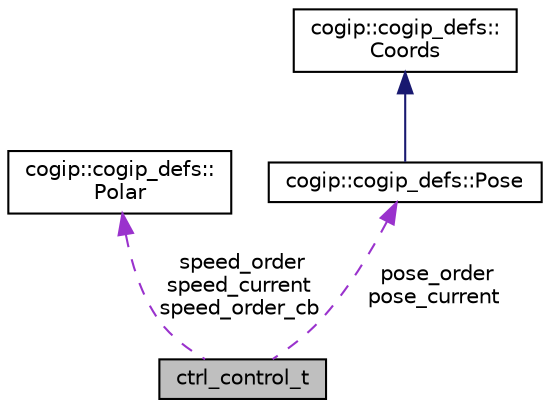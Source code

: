 digraph "ctrl_control_t"
{
 // LATEX_PDF_SIZE
  bgcolor="transparent";
  edge [fontname="Helvetica",fontsize="10",labelfontname="Helvetica",labelfontsize="10"];
  node [fontname="Helvetica",fontsize="10",shape=record];
  Node1 [label="ctrl_control_t",height=0.2,width=0.4,color="black", fillcolor="grey75", style="filled", fontcolor="black",tooltip="Controller general structure."];
  Node2 -> Node1 [dir="back",color="darkorchid3",fontsize="10",style="dashed",label=" speed_order\nspeed_current\nspeed_order_cb" ,fontname="Helvetica"];
  Node2 [label="cogip::cogip_defs::\lPolar",height=0.2,width=0.4,color="black",URL="$classcogip_1_1cogip__defs_1_1Polar.html",tooltip="Polar coordinate."];
  Node3 -> Node1 [dir="back",color="darkorchid3",fontsize="10",style="dashed",label=" pose_order\npose_current" ,fontname="Helvetica"];
  Node3 [label="cogip::cogip_defs::Pose",height=0.2,width=0.4,color="black",URL="$classcogip_1_1cogip__defs_1_1Pose.html",tooltip="A robot position."];
  Node4 -> Node3 [dir="back",color="midnightblue",fontsize="10",style="solid",fontname="Helvetica"];
  Node4 [label="cogip::cogip_defs::\lCoords",height=0.2,width=0.4,color="black",URL="$classcogip_1_1cogip__defs_1_1Coords.html",tooltip="Absolute coordinates along X and Y axis."];
}
